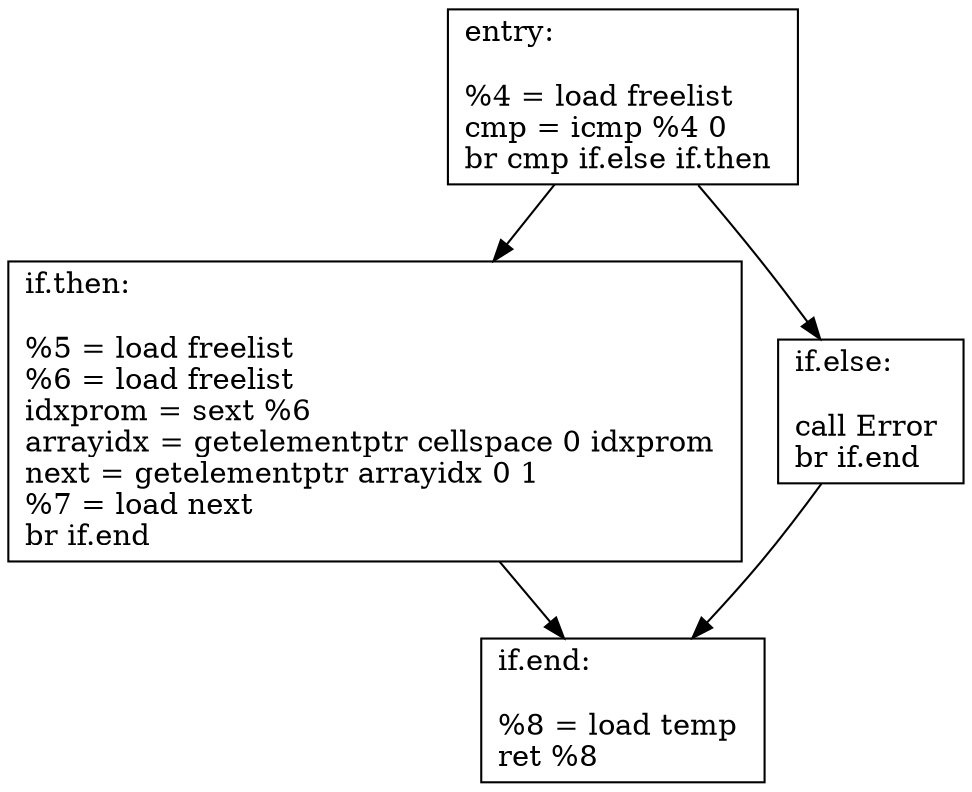 digraph "CFG for 'Getelement' function" {
	entry[shape=record,
		label="{entry:\l\l
			%4 = load freelist \l
			cmp = icmp %4 0 \l
			br cmp if.else if.then \l
		}"
	];
	entry -> ifthen;
	entry -> ifelse;
	ifthen[shape=record,
		label="{if.then:\l\l
			%5 = load freelist \l
			%6 = load freelist \l
			idxprom = sext %6 \l
			arrayidx = getelementptr cellspace 0 idxprom \l
			next = getelementptr arrayidx 0 1 \l
			%7 = load next \l
			br if.end \l
		}"
	];
	ifthen -> ifend;
	ifelse[shape=record,
		label="{if.else:\l\l
			call Error \l
			br if.end \l
		}"
	];
	ifelse -> ifend;
	ifend[shape=record,
		label="{if.end:\l\l
			%8 = load temp \l
			ret %8 \l
		}"
	];
}
